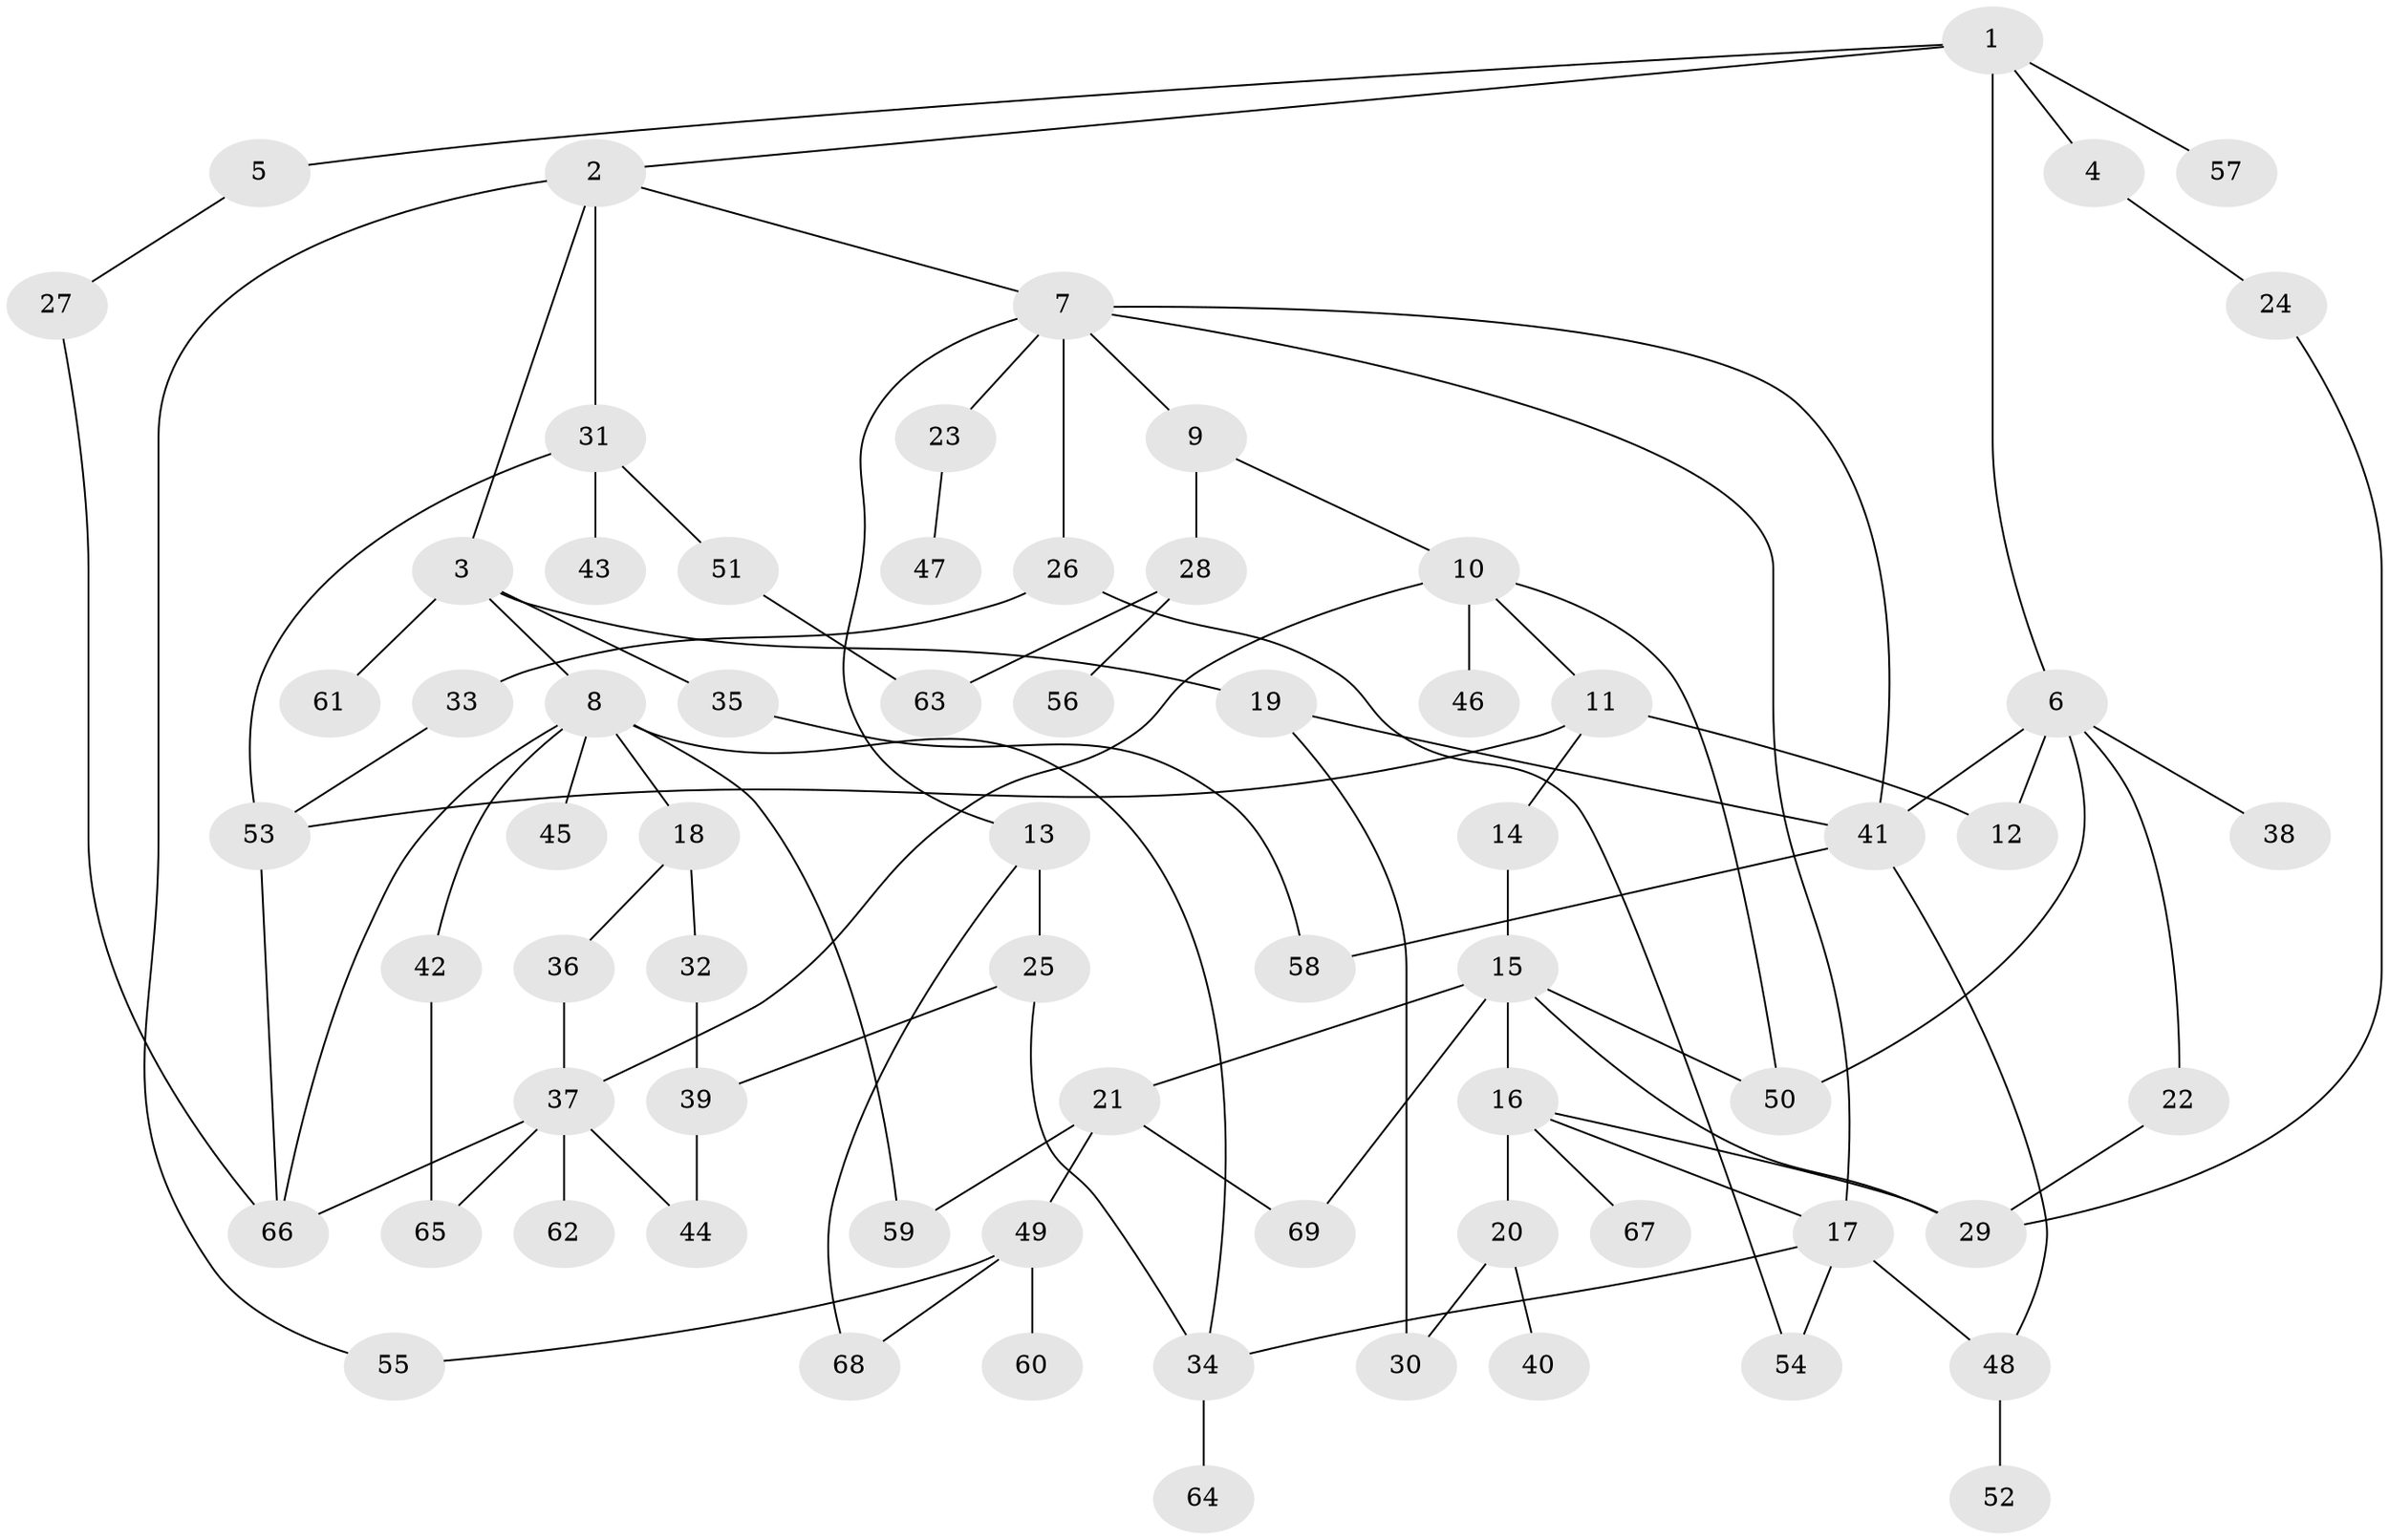 // Generated by graph-tools (version 1.1) at 2025/25/03/09/25 03:25:34]
// undirected, 69 vertices, 97 edges
graph export_dot {
graph [start="1"]
  node [color=gray90,style=filled];
  1;
  2;
  3;
  4;
  5;
  6;
  7;
  8;
  9;
  10;
  11;
  12;
  13;
  14;
  15;
  16;
  17;
  18;
  19;
  20;
  21;
  22;
  23;
  24;
  25;
  26;
  27;
  28;
  29;
  30;
  31;
  32;
  33;
  34;
  35;
  36;
  37;
  38;
  39;
  40;
  41;
  42;
  43;
  44;
  45;
  46;
  47;
  48;
  49;
  50;
  51;
  52;
  53;
  54;
  55;
  56;
  57;
  58;
  59;
  60;
  61;
  62;
  63;
  64;
  65;
  66;
  67;
  68;
  69;
  1 -- 2;
  1 -- 4;
  1 -- 5;
  1 -- 6;
  1 -- 57;
  2 -- 3;
  2 -- 7;
  2 -- 31;
  2 -- 55;
  3 -- 8;
  3 -- 19;
  3 -- 35;
  3 -- 61;
  4 -- 24;
  5 -- 27;
  6 -- 22;
  6 -- 38;
  6 -- 50;
  6 -- 12;
  6 -- 41;
  7 -- 9;
  7 -- 13;
  7 -- 23;
  7 -- 26;
  7 -- 17;
  7 -- 41;
  8 -- 18;
  8 -- 42;
  8 -- 45;
  8 -- 59;
  8 -- 34;
  8 -- 66;
  9 -- 10;
  9 -- 28;
  10 -- 11;
  10 -- 46;
  10 -- 50;
  10 -- 37;
  11 -- 12;
  11 -- 14;
  11 -- 53;
  13 -- 25;
  13 -- 68;
  14 -- 15;
  15 -- 16;
  15 -- 21;
  15 -- 69;
  15 -- 29;
  15 -- 50;
  16 -- 17;
  16 -- 20;
  16 -- 67;
  16 -- 29;
  17 -- 34;
  17 -- 48;
  17 -- 54;
  18 -- 32;
  18 -- 36;
  19 -- 41;
  19 -- 30;
  20 -- 30;
  20 -- 40;
  21 -- 49;
  21 -- 69;
  21 -- 59;
  22 -- 29;
  23 -- 47;
  24 -- 29;
  25 -- 34;
  25 -- 39;
  26 -- 33;
  26 -- 54;
  27 -- 66;
  28 -- 56;
  28 -- 63;
  31 -- 43;
  31 -- 51;
  31 -- 53;
  32 -- 39;
  33 -- 53;
  34 -- 64;
  35 -- 58;
  36 -- 37;
  37 -- 62;
  37 -- 66;
  37 -- 65;
  37 -- 44;
  39 -- 44;
  41 -- 48;
  41 -- 58;
  42 -- 65;
  48 -- 52;
  49 -- 55;
  49 -- 60;
  49 -- 68;
  51 -- 63;
  53 -- 66;
}
